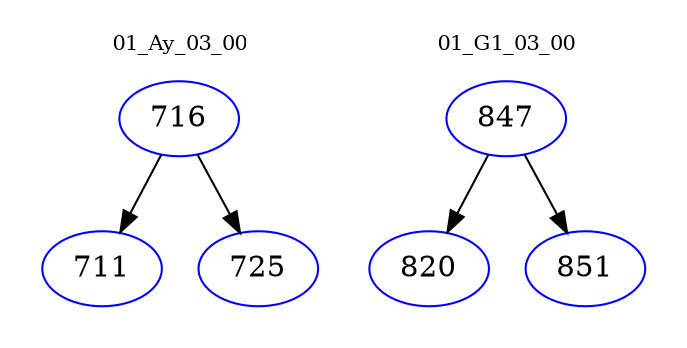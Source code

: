 digraph{
subgraph cluster_0 {
color = white
label = "01_Ay_03_00";
fontsize=10;
T0_716 [label="716", color="blue"]
T0_716 -> T0_711 [color="black"]
T0_711 [label="711", color="blue"]
T0_716 -> T0_725 [color="black"]
T0_725 [label="725", color="blue"]
}
subgraph cluster_1 {
color = white
label = "01_G1_03_00";
fontsize=10;
T1_847 [label="847", color="blue"]
T1_847 -> T1_820 [color="black"]
T1_820 [label="820", color="blue"]
T1_847 -> T1_851 [color="black"]
T1_851 [label="851", color="blue"]
}
}
